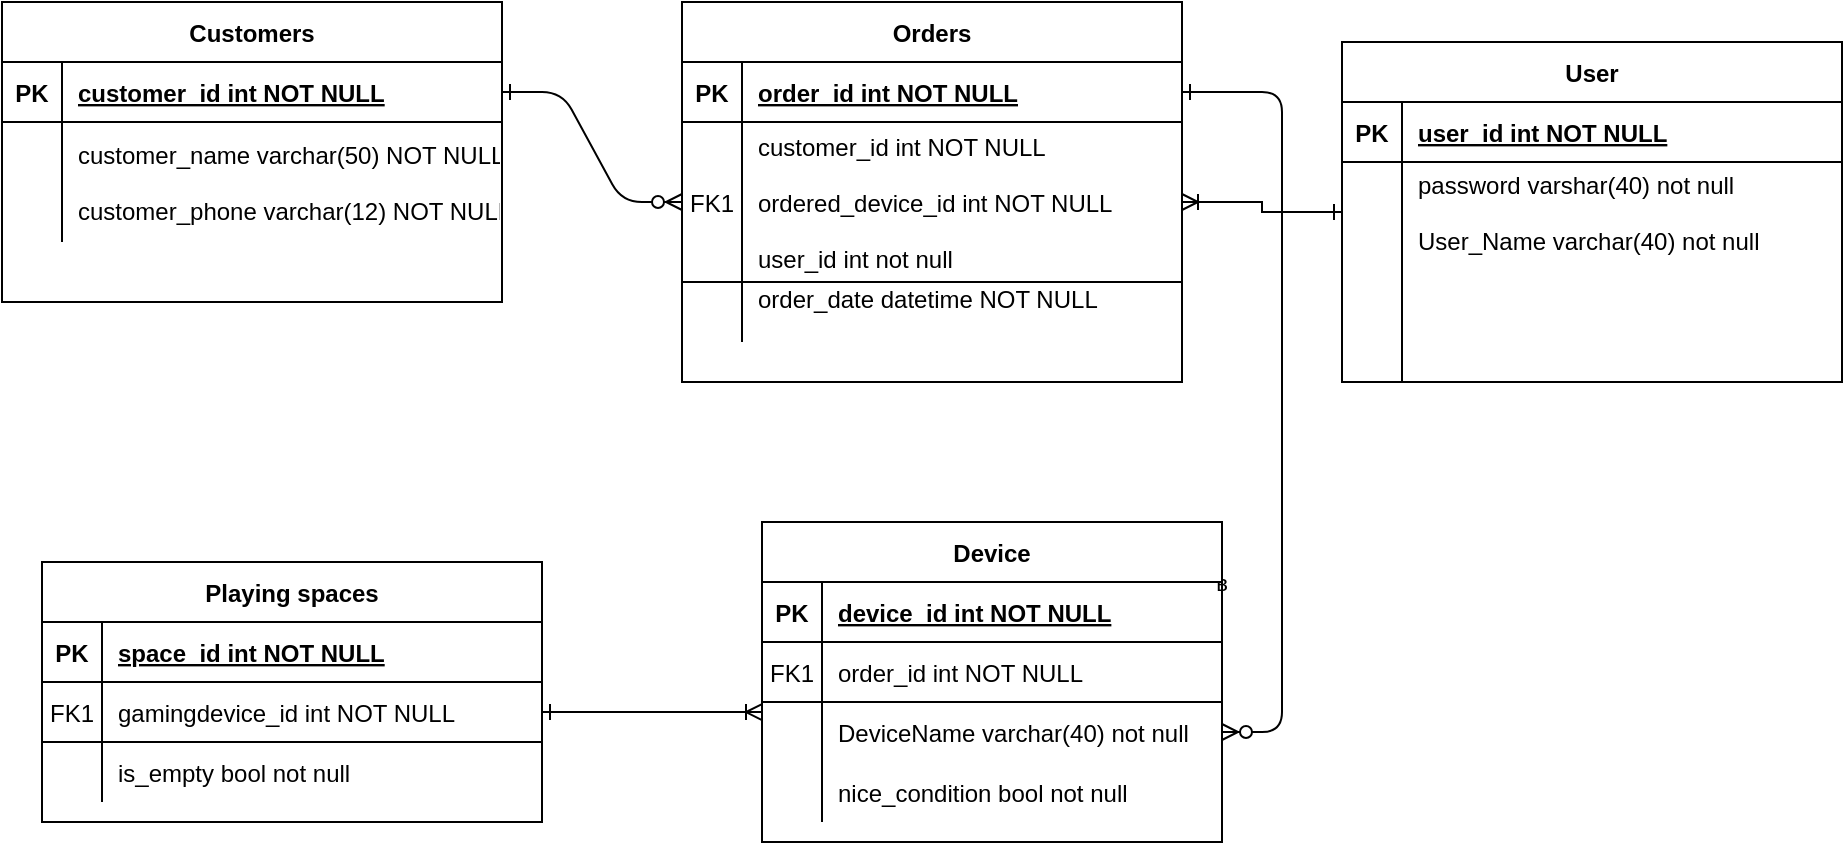 <mxfile version="13.8.1" type="device"><diagram id="R2lEEEUBdFMjLlhIrx00" name="Page-1"><mxGraphModel dx="1038" dy="580" grid="1" gridSize="10" guides="1" tooltips="1" connect="1" arrows="1" fold="1" page="1" pageScale="1" pageWidth="850" pageHeight="1100" math="0" shadow="0" extFonts="Permanent Marker^https://fonts.googleapis.com/css?family=Permanent+Marker"><root><mxCell id="0"/><mxCell id="1" parent="0"/><mxCell id="C-vyLk0tnHw3VtMMgP7b-1" value="" style="edgeStyle=entityRelationEdgeStyle;endArrow=ERzeroToMany;startArrow=ERone;endFill=1;startFill=0;" parent="1" source="C-vyLk0tnHw3VtMMgP7b-24" target="C-vyLk0tnHw3VtMMgP7b-6" edge="1"><mxGeometry width="100" height="100" relative="1" as="geometry"><mxPoint x="340" y="720" as="sourcePoint"/><mxPoint x="440" y="620" as="targetPoint"/></mxGeometry></mxCell><mxCell id="C-vyLk0tnHw3VtMMgP7b-12" value="в" style="edgeStyle=entityRelationEdgeStyle;endArrow=ERzeroToMany;startArrow=ERone;endFill=1;startFill=0;" parent="1" source="C-vyLk0tnHw3VtMMgP7b-3" target="yeVAeLgythszkL4sKxfx-8" edge="1"><mxGeometry x="0.475" y="-30" width="100" height="100" relative="1" as="geometry"><mxPoint x="400" y="180" as="sourcePoint"/><mxPoint x="720" y="475" as="targetPoint"/><mxPoint as="offset"/></mxGeometry></mxCell><mxCell id="C-vyLk0tnHw3VtMMgP7b-2" value="Orders" style="shape=table;startSize=30;container=1;collapsible=1;childLayout=tableLayout;fixedRows=1;rowLines=0;fontStyle=1;align=center;resizeLast=1;" parent="1" vertex="1"><mxGeometry x="450" y="120" width="250" height="190" as="geometry"/></mxCell><mxCell id="C-vyLk0tnHw3VtMMgP7b-3" value="" style="shape=partialRectangle;collapsible=0;dropTarget=0;pointerEvents=0;fillColor=none;points=[[0,0.5],[1,0.5]];portConstraint=eastwest;top=0;left=0;right=0;bottom=1;" parent="C-vyLk0tnHw3VtMMgP7b-2" vertex="1"><mxGeometry y="30" width="250" height="30" as="geometry"/></mxCell><mxCell id="C-vyLk0tnHw3VtMMgP7b-4" value="PK" style="shape=partialRectangle;overflow=hidden;connectable=0;fillColor=none;top=0;left=0;bottom=0;right=0;fontStyle=1;" parent="C-vyLk0tnHw3VtMMgP7b-3" vertex="1"><mxGeometry width="30" height="30" as="geometry"/></mxCell><mxCell id="C-vyLk0tnHw3VtMMgP7b-5" value="order_id int NOT NULL " style="shape=partialRectangle;overflow=hidden;connectable=0;fillColor=none;top=0;left=0;bottom=0;right=0;align=left;spacingLeft=6;fontStyle=5;" parent="C-vyLk0tnHw3VtMMgP7b-3" vertex="1"><mxGeometry x="30" width="220" height="30" as="geometry"/></mxCell><mxCell id="C-vyLk0tnHw3VtMMgP7b-6" value="" style="shape=partialRectangle;collapsible=0;dropTarget=0;pointerEvents=0;fillColor=none;points=[[0,0.5],[1,0.5]];portConstraint=eastwest;top=0;left=0;right=0;bottom=0;" parent="C-vyLk0tnHw3VtMMgP7b-2" vertex="1"><mxGeometry y="60" width="250" height="80" as="geometry"/></mxCell><mxCell id="C-vyLk0tnHw3VtMMgP7b-7" value="FK1" style="shape=partialRectangle;overflow=hidden;connectable=0;fillColor=none;top=0;left=0;bottom=0;right=0;" parent="C-vyLk0tnHw3VtMMgP7b-6" vertex="1"><mxGeometry width="30" height="80" as="geometry"/></mxCell><mxCell id="C-vyLk0tnHw3VtMMgP7b-8" value="customer_id int NOT NULL&#10;&#10;ordered_device_id int NOT NULL&#10;&#10;user_id int not null" style="shape=partialRectangle;overflow=hidden;connectable=0;fillColor=none;top=0;left=0;bottom=0;right=0;align=left;spacingLeft=6;" parent="C-vyLk0tnHw3VtMMgP7b-6" vertex="1"><mxGeometry x="30" width="220" height="80" as="geometry"/></mxCell><mxCell id="C-vyLk0tnHw3VtMMgP7b-9" value="" style="shape=partialRectangle;collapsible=0;dropTarget=0;pointerEvents=0;fillColor=none;points=[[0,0.5],[1,0.5]];portConstraint=eastwest;top=0;left=0;right=0;bottom=0;" parent="C-vyLk0tnHw3VtMMgP7b-2" vertex="1"><mxGeometry y="140" width="250" height="30" as="geometry"/></mxCell><mxCell id="C-vyLk0tnHw3VtMMgP7b-10" value="" style="shape=partialRectangle;overflow=hidden;connectable=0;fillColor=none;top=1;left=0;bottom=0;right=0;" parent="C-vyLk0tnHw3VtMMgP7b-9" vertex="1"><mxGeometry width="30" height="30" as="geometry"/></mxCell><mxCell id="C-vyLk0tnHw3VtMMgP7b-11" value="order_date datetime NOT NULL&#10;" style="shape=partialRectangle;overflow=hidden;connectable=0;fillColor=none;top=1;left=0;bottom=0;right=0;align=left;spacingLeft=6;" parent="C-vyLk0tnHw3VtMMgP7b-9" vertex="1"><mxGeometry x="30" width="220" height="30" as="geometry"/></mxCell><mxCell id="NEMKo1aemUSgPKkIexlj-14" style="edgeStyle=orthogonalEdgeStyle;rounded=0;orthogonalLoop=1;jettySize=auto;html=1;entryX=1;entryY=0.5;entryDx=0;entryDy=0;endArrow=ERone;endFill=0;startArrow=ERoneToMany;startFill=0;exitX=0;exitY=0.168;exitDx=0;exitDy=0;exitPerimeter=0;" parent="1" source="yeVAeLgythszkL4sKxfx-8" target="NEMKo1aemUSgPKkIexlj-5" edge="1"><mxGeometry relative="1" as="geometry"><mxPoint x="470" y="475.034" as="sourcePoint"/></mxGeometry></mxCell><mxCell id="yeVAeLgythszkL4sKxfx-14" value="" style="shape=partialRectangle;collapsible=0;dropTarget=0;pointerEvents=0;points=[[0,0.5],[1,0.5]];portConstraint=eastwest;top=0;left=0;right=0;bottom=0;fillColor=none;perimeterSpacing=0;" parent="1" vertex="1"><mxGeometry x="490" y="440" width="250" height="30" as="geometry"/></mxCell><mxCell id="yeVAeLgythszkL4sKxfx-15" value="FK1" style="shape=partialRectangle;overflow=hidden;connectable=0;fillColor=none;top=0;left=0;bottom=0;right=0;" parent="yeVAeLgythszkL4sKxfx-14" vertex="1"><mxGeometry width="30" height="30" as="geometry"/></mxCell><mxCell id="yeVAeLgythszkL4sKxfx-16" value="order_id int NOT NULL" style="shape=partialRectangle;overflow=hidden;connectable=0;fillColor=none;top=0;left=0;bottom=0;right=0;align=left;spacingLeft=6;" parent="1" vertex="1"><mxGeometry x="520" y="440" width="220" height="30" as="geometry"/></mxCell><mxCell id="yeVAeLgythszkL4sKxfx-1" value="Device" style="shape=table;startSize=30;container=1;collapsible=1;childLayout=tableLayout;fixedRows=1;rowLines=0;fontStyle=1;align=center;resizeLast=1;" parent="1" vertex="1"><mxGeometry x="490" y="380" width="230" height="160" as="geometry"/></mxCell><mxCell id="yeVAeLgythszkL4sKxfx-2" value="" style="shape=partialRectangle;collapsible=0;dropTarget=0;pointerEvents=0;fillColor=none;top=0;left=0;bottom=1;right=0;points=[[0,0.5],[1,0.5]];portConstraint=eastwest;" parent="yeVAeLgythszkL4sKxfx-1" vertex="1"><mxGeometry y="30" width="230" height="30" as="geometry"/></mxCell><mxCell id="yeVAeLgythszkL4sKxfx-3" value="PK" style="shape=partialRectangle;connectable=0;fillColor=none;top=0;left=0;bottom=0;right=0;fontStyle=1;overflow=hidden;" parent="yeVAeLgythszkL4sKxfx-2" vertex="1"><mxGeometry width="30" height="30" as="geometry"/></mxCell><mxCell id="yeVAeLgythszkL4sKxfx-4" value="device_id int NOT NULL" style="shape=partialRectangle;connectable=0;fillColor=none;top=0;left=0;bottom=0;right=0;align=left;spacingLeft=6;fontStyle=5;overflow=hidden;" parent="yeVAeLgythszkL4sKxfx-2" vertex="1"><mxGeometry x="30" width="200" height="30" as="geometry"/></mxCell><mxCell id="yeVAeLgythszkL4sKxfx-5" value="" style="shape=partialRectangle;collapsible=0;dropTarget=0;pointerEvents=0;fillColor=none;top=0;left=0;bottom=0;right=0;points=[[0,0.5],[1,0.5]];portConstraint=eastwest;" parent="yeVAeLgythszkL4sKxfx-1" vertex="1"><mxGeometry y="60" width="230" height="30" as="geometry"/></mxCell><mxCell id="yeVAeLgythszkL4sKxfx-6" value="" style="shape=partialRectangle;connectable=0;fillColor=none;top=0;left=0;bottom=0;right=0;editable=1;overflow=hidden;" parent="yeVAeLgythszkL4sKxfx-5" vertex="1"><mxGeometry width="30" height="30" as="geometry"/></mxCell><mxCell id="yeVAeLgythszkL4sKxfx-7" value="" style="shape=partialRectangle;connectable=0;fillColor=none;top=0;left=0;bottom=0;right=0;align=left;spacingLeft=6;overflow=hidden;" parent="yeVAeLgythszkL4sKxfx-5" vertex="1"><mxGeometry x="30" width="200" height="30" as="geometry"/></mxCell><mxCell id="yeVAeLgythszkL4sKxfx-8" value="" style="shape=partialRectangle;collapsible=0;dropTarget=0;pointerEvents=0;fillColor=none;top=0;left=0;bottom=0;right=0;points=[[0,0.5],[1,0.5]];portConstraint=eastwest;" parent="yeVAeLgythszkL4sKxfx-1" vertex="1"><mxGeometry y="90" width="230" height="30" as="geometry"/></mxCell><mxCell id="yeVAeLgythszkL4sKxfx-9" value="" style="shape=partialRectangle;connectable=0;top=1;left=0;bottom=0;right=0;editable=1;overflow=hidden;fillColor=none;sketch=0;" parent="yeVAeLgythszkL4sKxfx-8" vertex="1"><mxGeometry width="30" height="30" as="geometry"/></mxCell><mxCell id="yeVAeLgythszkL4sKxfx-10" value="DeviceName varchar(40) not null" style="shape=partialRectangle;connectable=0;fillColor=none;top=1;left=0;bottom=0;right=0;align=left;spacingLeft=6;overflow=hidden;" parent="yeVAeLgythszkL4sKxfx-8" vertex="1"><mxGeometry x="30" width="200" height="30" as="geometry"/></mxCell><mxCell id="yeVAeLgythszkL4sKxfx-11" value="" style="shape=partialRectangle;collapsible=0;dropTarget=0;pointerEvents=0;fillColor=none;top=0;left=0;bottom=0;right=0;points=[[0,0.5],[1,0.5]];portConstraint=eastwest;" parent="yeVAeLgythszkL4sKxfx-1" vertex="1"><mxGeometry y="120" width="230" height="30" as="geometry"/></mxCell><mxCell id="yeVAeLgythszkL4sKxfx-12" value="" style="shape=partialRectangle;connectable=0;fillColor=none;top=0;left=0;bottom=0;right=0;editable=1;overflow=hidden;" parent="yeVAeLgythszkL4sKxfx-11" vertex="1"><mxGeometry width="30" height="30" as="geometry"/></mxCell><mxCell id="yeVAeLgythszkL4sKxfx-13" value="nice_condition bool not null" style="shape=partialRectangle;connectable=0;fillColor=none;top=0;left=0;bottom=0;right=0;align=left;spacingLeft=6;overflow=hidden;" parent="yeVAeLgythszkL4sKxfx-11" vertex="1"><mxGeometry x="30" width="200" height="30" as="geometry"/></mxCell><mxCell id="NEMKo1aemUSgPKkIexlj-1" value="Playing spaces" style="shape=table;startSize=30;container=1;collapsible=1;childLayout=tableLayout;fixedRows=1;rowLines=0;fontStyle=1;align=center;resizeLast=1;" parent="1" vertex="1"><mxGeometry x="130" y="400" width="250" height="130" as="geometry"/></mxCell><mxCell id="NEMKo1aemUSgPKkIexlj-2" value="" style="shape=partialRectangle;collapsible=0;dropTarget=0;pointerEvents=0;fillColor=none;points=[[0,0.5],[1,0.5]];portConstraint=eastwest;top=0;left=0;right=0;bottom=1;" parent="NEMKo1aemUSgPKkIexlj-1" vertex="1"><mxGeometry y="30" width="250" height="30" as="geometry"/></mxCell><mxCell id="NEMKo1aemUSgPKkIexlj-3" value="PK" style="shape=partialRectangle;overflow=hidden;connectable=0;fillColor=none;top=0;left=0;bottom=0;right=0;fontStyle=1;" parent="NEMKo1aemUSgPKkIexlj-2" vertex="1"><mxGeometry width="30" height="30" as="geometry"/></mxCell><mxCell id="NEMKo1aemUSgPKkIexlj-4" value="space_id int NOT NULL " style="shape=partialRectangle;overflow=hidden;connectable=0;fillColor=none;top=0;left=0;bottom=0;right=0;align=left;spacingLeft=6;fontStyle=5;" parent="NEMKo1aemUSgPKkIexlj-2" vertex="1"><mxGeometry x="30" width="220" height="30" as="geometry"/></mxCell><mxCell id="NEMKo1aemUSgPKkIexlj-5" value="" style="shape=partialRectangle;collapsible=0;dropTarget=0;pointerEvents=0;fillColor=none;points=[[0,0.5],[1,0.5]];portConstraint=eastwest;top=0;left=0;right=0;bottom=0;" parent="NEMKo1aemUSgPKkIexlj-1" vertex="1"><mxGeometry y="60" width="250" height="30" as="geometry"/></mxCell><mxCell id="NEMKo1aemUSgPKkIexlj-6" value="FK1" style="shape=partialRectangle;overflow=hidden;connectable=0;fillColor=none;top=0;left=0;bottom=0;right=0;" parent="NEMKo1aemUSgPKkIexlj-5" vertex="1"><mxGeometry width="30" height="30" as="geometry"/></mxCell><mxCell id="NEMKo1aemUSgPKkIexlj-7" value="gamingdevice_id int NOT NULL" style="shape=partialRectangle;overflow=hidden;connectable=0;fillColor=none;top=0;left=0;bottom=0;right=0;align=left;spacingLeft=6;" parent="NEMKo1aemUSgPKkIexlj-5" vertex="1"><mxGeometry x="30" width="220" height="30" as="geometry"/></mxCell><mxCell id="NEMKo1aemUSgPKkIexlj-8" value="" style="shape=partialRectangle;collapsible=0;dropTarget=0;pointerEvents=0;fillColor=none;points=[[0,0.5],[1,0.5]];portConstraint=eastwest;top=0;left=0;right=0;bottom=0;" parent="NEMKo1aemUSgPKkIexlj-1" vertex="1"><mxGeometry y="90" width="250" height="30" as="geometry"/></mxCell><mxCell id="NEMKo1aemUSgPKkIexlj-9" value="" style="shape=partialRectangle;overflow=hidden;connectable=0;fillColor=none;top=1;left=0;bottom=0;right=0;" parent="NEMKo1aemUSgPKkIexlj-8" vertex="1"><mxGeometry width="30" height="30" as="geometry"/></mxCell><mxCell id="NEMKo1aemUSgPKkIexlj-10" value="is_empty bool not null" style="shape=partialRectangle;overflow=hidden;connectable=0;fillColor=none;top=1;left=0;bottom=0;right=0;align=left;spacingLeft=6;" parent="NEMKo1aemUSgPKkIexlj-8" vertex="1"><mxGeometry x="30" width="220" height="30" as="geometry"/></mxCell><mxCell id="C-vyLk0tnHw3VtMMgP7b-23" value="Customers" style="shape=table;startSize=30;container=1;collapsible=1;childLayout=tableLayout;fixedRows=1;rowLines=0;fontStyle=1;align=center;resizeLast=1;" parent="1" vertex="1"><mxGeometry x="110" y="120" width="250" height="150" as="geometry"/></mxCell><mxCell id="C-vyLk0tnHw3VtMMgP7b-24" value="" style="shape=partialRectangle;collapsible=0;dropTarget=0;pointerEvents=0;fillColor=none;points=[[0,0.5],[1,0.5]];portConstraint=eastwest;top=0;left=0;right=0;bottom=1;" parent="C-vyLk0tnHw3VtMMgP7b-23" vertex="1"><mxGeometry y="30" width="250" height="30" as="geometry"/></mxCell><mxCell id="C-vyLk0tnHw3VtMMgP7b-25" value="PK" style="shape=partialRectangle;overflow=hidden;connectable=0;fillColor=none;top=0;left=0;bottom=0;right=0;fontStyle=1;" parent="C-vyLk0tnHw3VtMMgP7b-24" vertex="1"><mxGeometry width="30" height="30" as="geometry"/></mxCell><mxCell id="C-vyLk0tnHw3VtMMgP7b-26" value="customer_id int NOT NULL " style="shape=partialRectangle;overflow=hidden;connectable=0;fillColor=none;top=0;left=0;bottom=0;right=0;align=left;spacingLeft=6;fontStyle=5;" parent="C-vyLk0tnHw3VtMMgP7b-24" vertex="1"><mxGeometry x="30" width="220" height="30" as="geometry"/></mxCell><mxCell id="C-vyLk0tnHw3VtMMgP7b-27" value="" style="shape=partialRectangle;collapsible=0;dropTarget=0;pointerEvents=0;fillColor=none;points=[[0,0.5],[1,0.5]];portConstraint=eastwest;top=0;left=0;right=0;bottom=0;" parent="C-vyLk0tnHw3VtMMgP7b-23" vertex="1"><mxGeometry y="60" width="250" height="60" as="geometry"/></mxCell><mxCell id="C-vyLk0tnHw3VtMMgP7b-28" value="" style="shape=partialRectangle;overflow=hidden;connectable=0;fillColor=none;top=0;left=0;bottom=0;right=0;" parent="C-vyLk0tnHw3VtMMgP7b-27" vertex="1"><mxGeometry width="30" height="60" as="geometry"/></mxCell><mxCell id="C-vyLk0tnHw3VtMMgP7b-29" value="customer_name varchar(50) NOT NULL&#10;&#10;customer_phone varchar(12) NOT NULL" style="shape=partialRectangle;overflow=hidden;connectable=0;fillColor=none;top=0;left=0;bottom=0;right=0;align=left;spacingLeft=6;" parent="C-vyLk0tnHw3VtMMgP7b-27" vertex="1"><mxGeometry x="30" width="220" height="60" as="geometry"/></mxCell><mxCell id="eV609Sg8q5MjIY8gaekT-12" style="edgeStyle=orthogonalEdgeStyle;rounded=0;orthogonalLoop=1;jettySize=auto;html=1;entryX=1;entryY=0.5;entryDx=0;entryDy=0;endArrow=ERoneToMany;endFill=0;startArrow=ERone;startFill=0;" edge="1" parent="1" source="eV609Sg8q5MjIY8gaekT-8" target="C-vyLk0tnHw3VtMMgP7b-6"><mxGeometry relative="1" as="geometry"/></mxCell><mxCell id="eV609Sg8q5MjIY8gaekT-1" value="User" style="shape=table;startSize=30;container=1;collapsible=1;childLayout=tableLayout;fixedRows=1;rowLines=0;fontStyle=1;align=center;resizeLast=1;" vertex="1" parent="1"><mxGeometry x="780" y="140" width="250" height="170" as="geometry"/></mxCell><mxCell id="eV609Sg8q5MjIY8gaekT-2" value="" style="shape=partialRectangle;collapsible=0;dropTarget=0;pointerEvents=0;fillColor=none;points=[[0,0.5],[1,0.5]];portConstraint=eastwest;top=0;left=0;right=0;bottom=1;" vertex="1" parent="eV609Sg8q5MjIY8gaekT-1"><mxGeometry y="30" width="250" height="30" as="geometry"/></mxCell><mxCell id="eV609Sg8q5MjIY8gaekT-3" value="PK" style="shape=partialRectangle;overflow=hidden;connectable=0;fillColor=none;top=0;left=0;bottom=0;right=0;fontStyle=1;" vertex="1" parent="eV609Sg8q5MjIY8gaekT-2"><mxGeometry width="30" height="30" as="geometry"/></mxCell><mxCell id="eV609Sg8q5MjIY8gaekT-4" value="user_id int NOT NULL " style="shape=partialRectangle;overflow=hidden;connectable=0;fillColor=none;top=0;left=0;bottom=0;right=0;align=left;spacingLeft=6;fontStyle=5;" vertex="1" parent="eV609Sg8q5MjIY8gaekT-2"><mxGeometry x="30" width="220" height="30" as="geometry"/></mxCell><mxCell id="eV609Sg8q5MjIY8gaekT-8" value="" style="shape=partialRectangle;collapsible=0;dropTarget=0;pointerEvents=0;fillColor=none;points=[[0,0.5],[1,0.5]];portConstraint=eastwest;top=0;left=0;right=0;bottom=0;" vertex="1" parent="eV609Sg8q5MjIY8gaekT-1"><mxGeometry y="60" width="250" height="50" as="geometry"/></mxCell><mxCell id="eV609Sg8q5MjIY8gaekT-9" value="" style="shape=partialRectangle;overflow=hidden;connectable=0;fillColor=none;top=1;left=0;bottom=0;right=0;" vertex="1" parent="eV609Sg8q5MjIY8gaekT-8"><mxGeometry width="30" height="50" as="geometry"/></mxCell><mxCell id="eV609Sg8q5MjIY8gaekT-10" value="password varshar(40) not null&#10;&#10;User_Name varchar(40) not null" style="shape=partialRectangle;overflow=hidden;connectable=0;fillColor=none;top=1;left=0;bottom=0;right=0;align=left;spacingLeft=6;" vertex="1" parent="eV609Sg8q5MjIY8gaekT-8"><mxGeometry x="30" width="220" height="50" as="geometry"/></mxCell><mxCell id="eV609Sg8q5MjIY8gaekT-5" value="" style="shape=partialRectangle;collapsible=0;dropTarget=0;pointerEvents=0;fillColor=none;points=[[0,0.5],[1,0.5]];portConstraint=eastwest;top=0;left=0;right=0;bottom=0;" vertex="1" parent="eV609Sg8q5MjIY8gaekT-1"><mxGeometry y="110" width="250" height="60" as="geometry"/></mxCell><mxCell id="eV609Sg8q5MjIY8gaekT-6" value="" style="shape=partialRectangle;overflow=hidden;connectable=0;fillColor=none;top=0;left=0;bottom=0;right=0;" vertex="1" parent="eV609Sg8q5MjIY8gaekT-5"><mxGeometry width="30" height="60" as="geometry"/></mxCell><mxCell id="eV609Sg8q5MjIY8gaekT-7" value="" style="shape=partialRectangle;overflow=hidden;connectable=0;fillColor=none;top=0;left=0;bottom=0;right=0;align=left;spacingLeft=6;" vertex="1" parent="eV609Sg8q5MjIY8gaekT-5"><mxGeometry x="30" width="220" height="60" as="geometry"/></mxCell></root></mxGraphModel></diagram></mxfile>